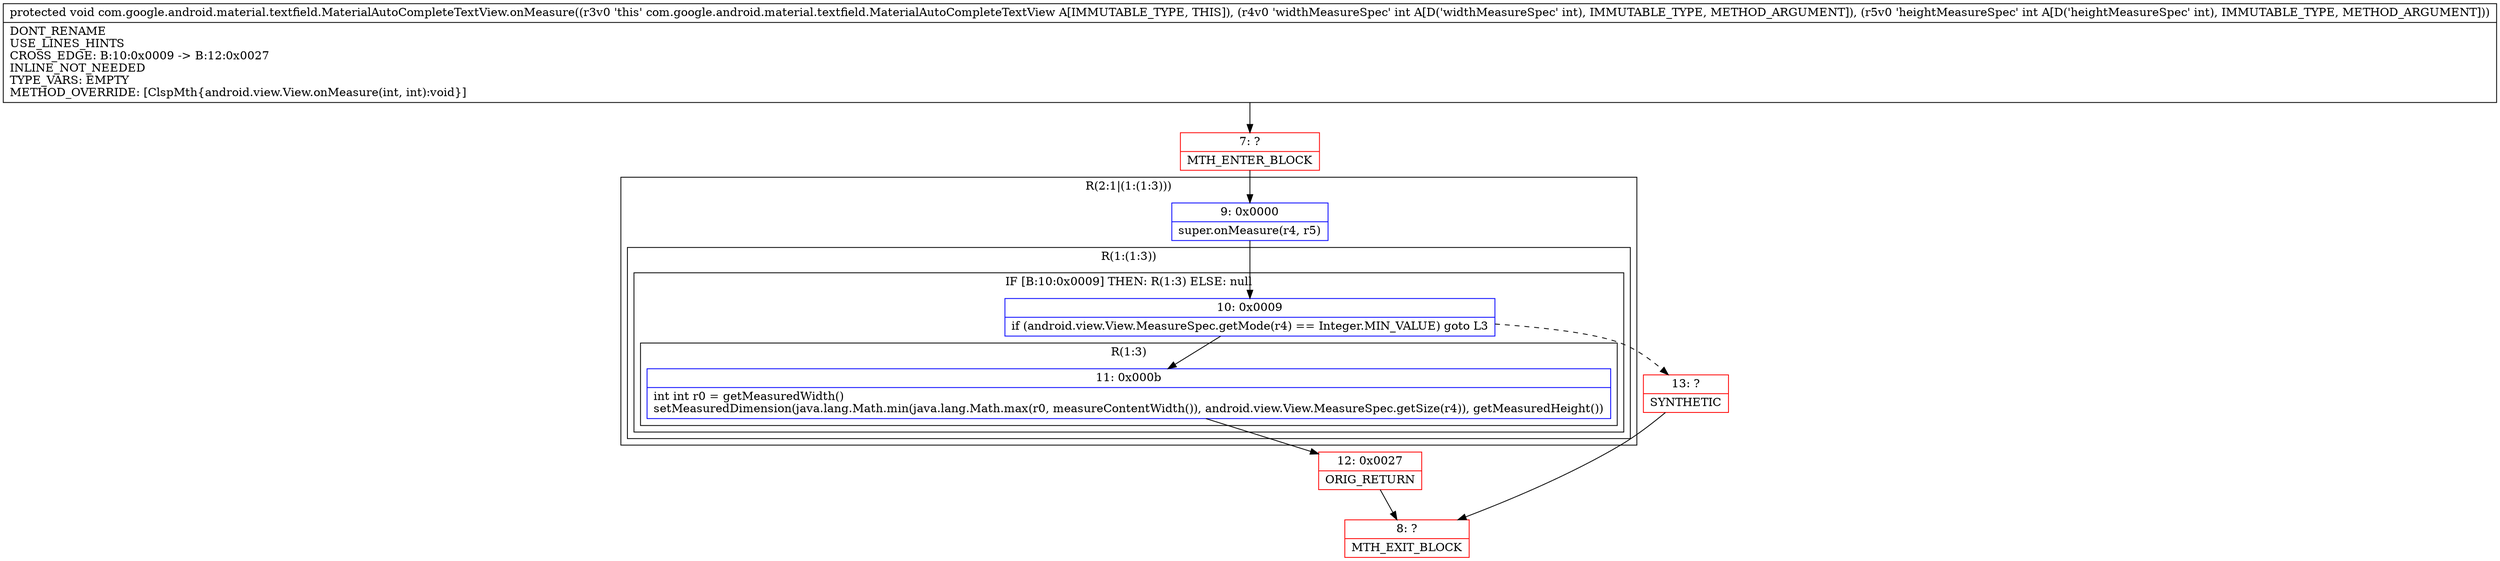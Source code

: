 digraph "CFG forcom.google.android.material.textfield.MaterialAutoCompleteTextView.onMeasure(II)V" {
subgraph cluster_Region_1435013216 {
label = "R(2:1|(1:(1:3)))";
node [shape=record,color=blue];
Node_9 [shape=record,label="{9\:\ 0x0000|super.onMeasure(r4, r5)\l}"];
subgraph cluster_Region_209887004 {
label = "R(1:(1:3))";
node [shape=record,color=blue];
subgraph cluster_IfRegion_2085380019 {
label = "IF [B:10:0x0009] THEN: R(1:3) ELSE: null";
node [shape=record,color=blue];
Node_10 [shape=record,label="{10\:\ 0x0009|if (android.view.View.MeasureSpec.getMode(r4) == Integer.MIN_VALUE) goto L3\l}"];
subgraph cluster_Region_797209995 {
label = "R(1:3)";
node [shape=record,color=blue];
Node_11 [shape=record,label="{11\:\ 0x000b|int int r0 = getMeasuredWidth()\lsetMeasuredDimension(java.lang.Math.min(java.lang.Math.max(r0, measureContentWidth()), android.view.View.MeasureSpec.getSize(r4)), getMeasuredHeight())\l}"];
}
}
}
}
Node_7 [shape=record,color=red,label="{7\:\ ?|MTH_ENTER_BLOCK\l}"];
Node_12 [shape=record,color=red,label="{12\:\ 0x0027|ORIG_RETURN\l}"];
Node_8 [shape=record,color=red,label="{8\:\ ?|MTH_EXIT_BLOCK\l}"];
Node_13 [shape=record,color=red,label="{13\:\ ?|SYNTHETIC\l}"];
MethodNode[shape=record,label="{protected void com.google.android.material.textfield.MaterialAutoCompleteTextView.onMeasure((r3v0 'this' com.google.android.material.textfield.MaterialAutoCompleteTextView A[IMMUTABLE_TYPE, THIS]), (r4v0 'widthMeasureSpec' int A[D('widthMeasureSpec' int), IMMUTABLE_TYPE, METHOD_ARGUMENT]), (r5v0 'heightMeasureSpec' int A[D('heightMeasureSpec' int), IMMUTABLE_TYPE, METHOD_ARGUMENT]))  | DONT_RENAME\lUSE_LINES_HINTS\lCROSS_EDGE: B:10:0x0009 \-\> B:12:0x0027\lINLINE_NOT_NEEDED\lTYPE_VARS: EMPTY\lMETHOD_OVERRIDE: [ClspMth\{android.view.View.onMeasure(int, int):void\}]\l}"];
MethodNode -> Node_7;Node_9 -> Node_10;
Node_10 -> Node_11;
Node_10 -> Node_13[style=dashed];
Node_11 -> Node_12;
Node_7 -> Node_9;
Node_12 -> Node_8;
Node_13 -> Node_8;
}

